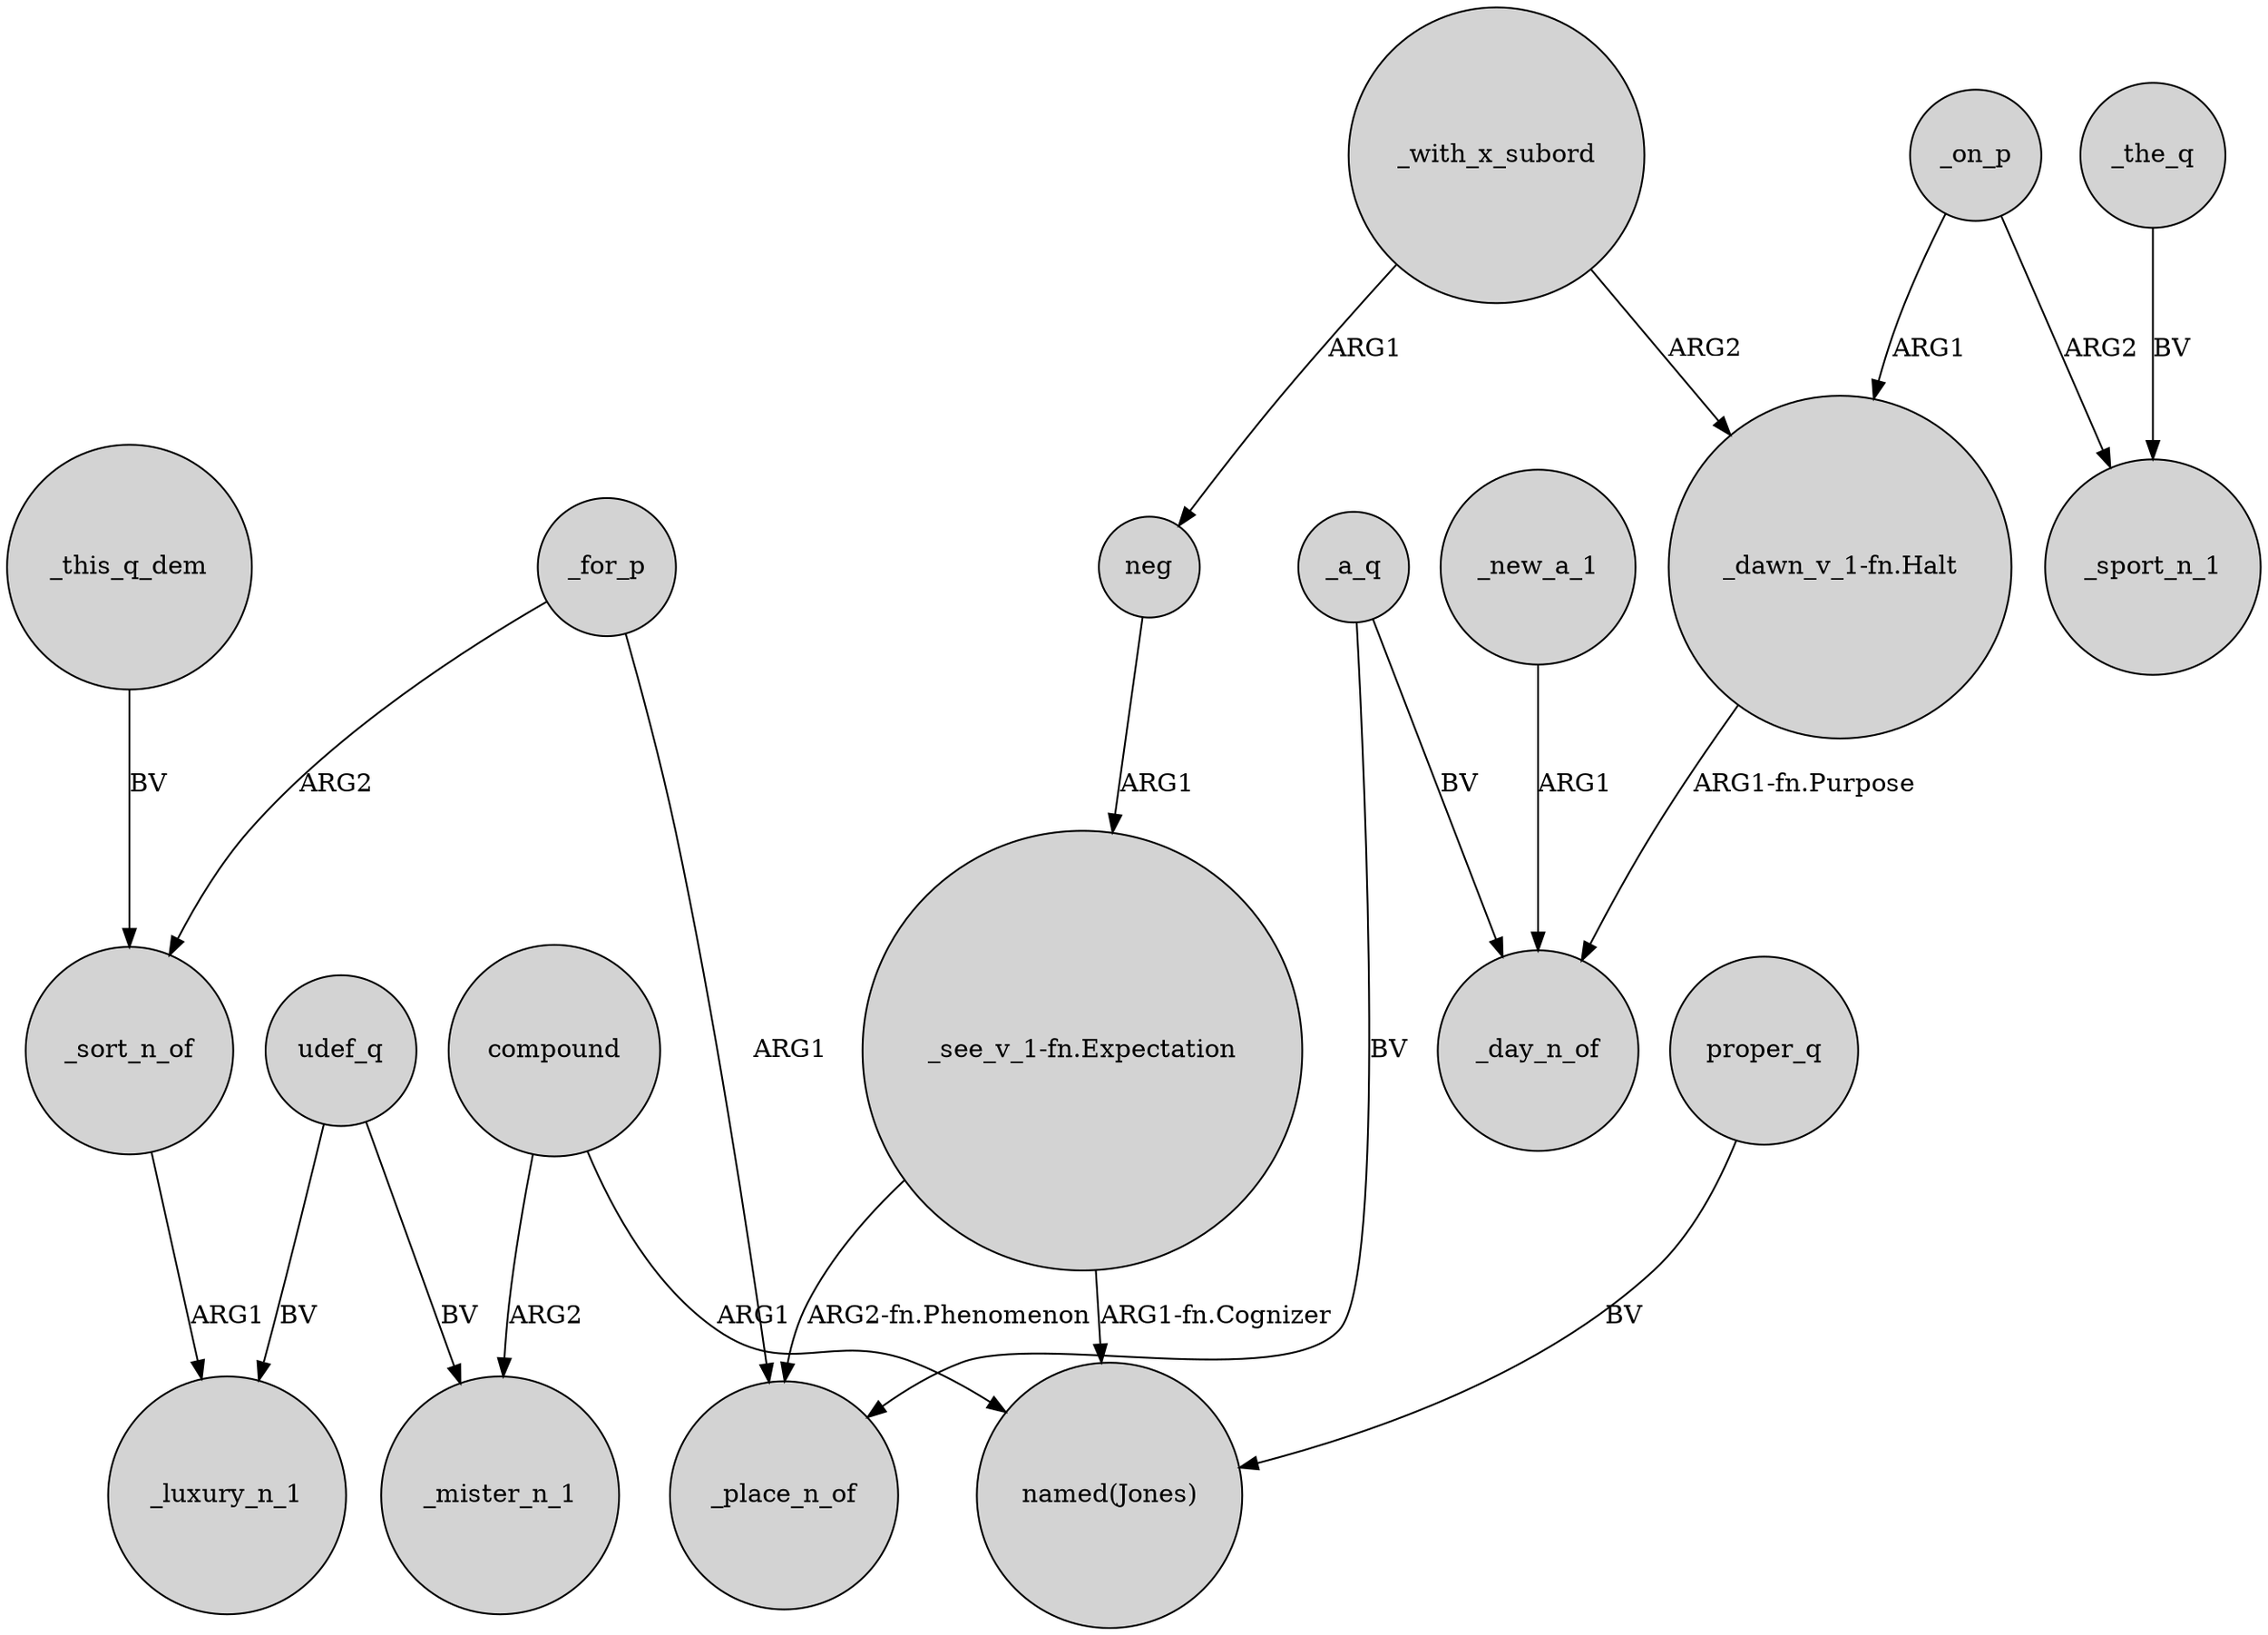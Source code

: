digraph {
	node [shape=circle style=filled]
	compound -> _mister_n_1 [label=ARG2]
	compound -> "named(Jones)" [label=ARG1]
	_this_q_dem -> _sort_n_of [label=BV]
	_a_q -> _day_n_of [label=BV]
	_new_a_1 -> _day_n_of [label=ARG1]
	_with_x_subord -> neg [label=ARG1]
	udef_q -> _luxury_n_1 [label=BV]
	_sort_n_of -> _luxury_n_1 [label=ARG1]
	udef_q -> _mister_n_1 [label=BV]
	_on_p -> "_dawn_v_1-fn.Halt" [label=ARG1]
	"_dawn_v_1-fn.Halt" -> _day_n_of [label="ARG1-fn.Purpose"]
	_a_q -> _place_n_of [label=BV]
	_for_p -> _place_n_of [label=ARG1]
	neg -> "_see_v_1-fn.Expectation" [label=ARG1]
	proper_q -> "named(Jones)" [label=BV]
	_on_p -> _sport_n_1 [label=ARG2]
	_the_q -> _sport_n_1 [label=BV]
	_for_p -> _sort_n_of [label=ARG2]
	_with_x_subord -> "_dawn_v_1-fn.Halt" [label=ARG2]
	"_see_v_1-fn.Expectation" -> _place_n_of [label="ARG2-fn.Phenomenon"]
	"_see_v_1-fn.Expectation" -> "named(Jones)" [label="ARG1-fn.Cognizer"]
}
